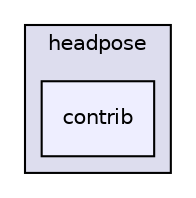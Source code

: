 digraph "/build/FastDeploy/fastdeploy/vision/headpose/contrib" {
  compound=true
  node [ fontsize="10", fontname="Helvetica"];
  edge [ labelfontsize="10", labelfontname="Helvetica"];
  subgraph clusterdir_646f47178e3d2bfbdf065d3ac6fc4540 {
    graph [ bgcolor="#ddddee", pencolor="black", label="headpose" fontname="Helvetica", fontsize="10", URL="dir_646f47178e3d2bfbdf065d3ac6fc4540.html"]
  dir_efe8e1d7ed1fbafc3554d94eee6f453f [shape=box, label="contrib", style="filled", fillcolor="#eeeeff", pencolor="black", URL="dir_efe8e1d7ed1fbafc3554d94eee6f453f.html"];
  }
}
